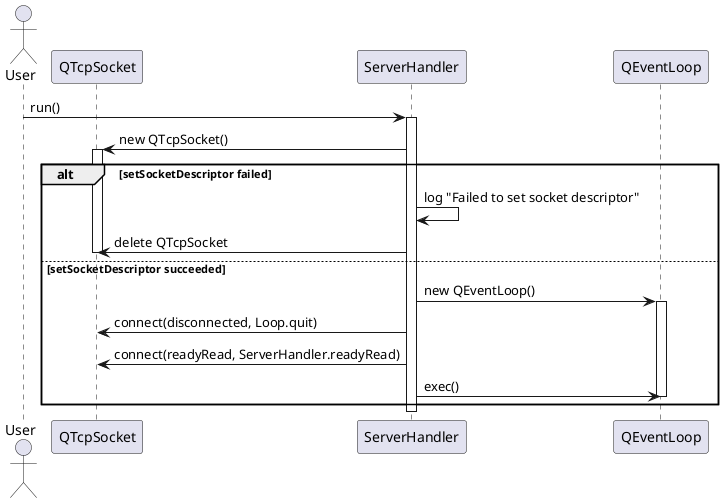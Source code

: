 @startuml
actor User
participant "QTcpSocket" as Socket
participant "ServerHandler" as SH
participant "QEventLoop" as Loop

User -> SH: run()
activate SH
SH -> Socket: new QTcpSocket()
activate Socket
alt setSocketDescriptor failed
    SH -> SH: log "Failed to set socket descriptor"
    SH -> Socket: delete QTcpSocket
    deactivate Socket
else setSocketDescriptor succeeded
    SH -> Loop: new QEventLoop()
    activate Loop
    SH -> Socket: connect(disconnected, Loop.quit)
    SH -> Socket: connect(readyRead, ServerHandler.readyRead)
    SH -> Loop: exec()
    deactivate Loop
end
deactivate SH
@enduml
